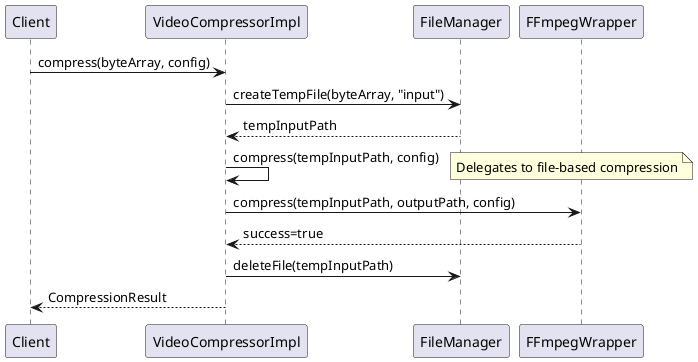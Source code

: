 @startuml
participant Client
participant VideoCompressorImpl
participant FileManager
participant FFmpegWrapper

Client -> VideoCompressorImpl: compress(byteArray, config)
VideoCompressorImpl -> FileManager: createTempFile(byteArray, "input")
FileManager --> VideoCompressorImpl: tempInputPath

VideoCompressorImpl -> VideoCompressorImpl: compress(tempInputPath, config)
note right: Delegates to file-based compression
VideoCompressorImpl -> FFmpegWrapper: compress(tempInputPath, outputPath, config)
FFmpegWrapper --> VideoCompressorImpl: success=true

VideoCompressorImpl -> FileManager: deleteFile(tempInputPath)
VideoCompressorImpl --> Client: CompressionResult
@enduml
